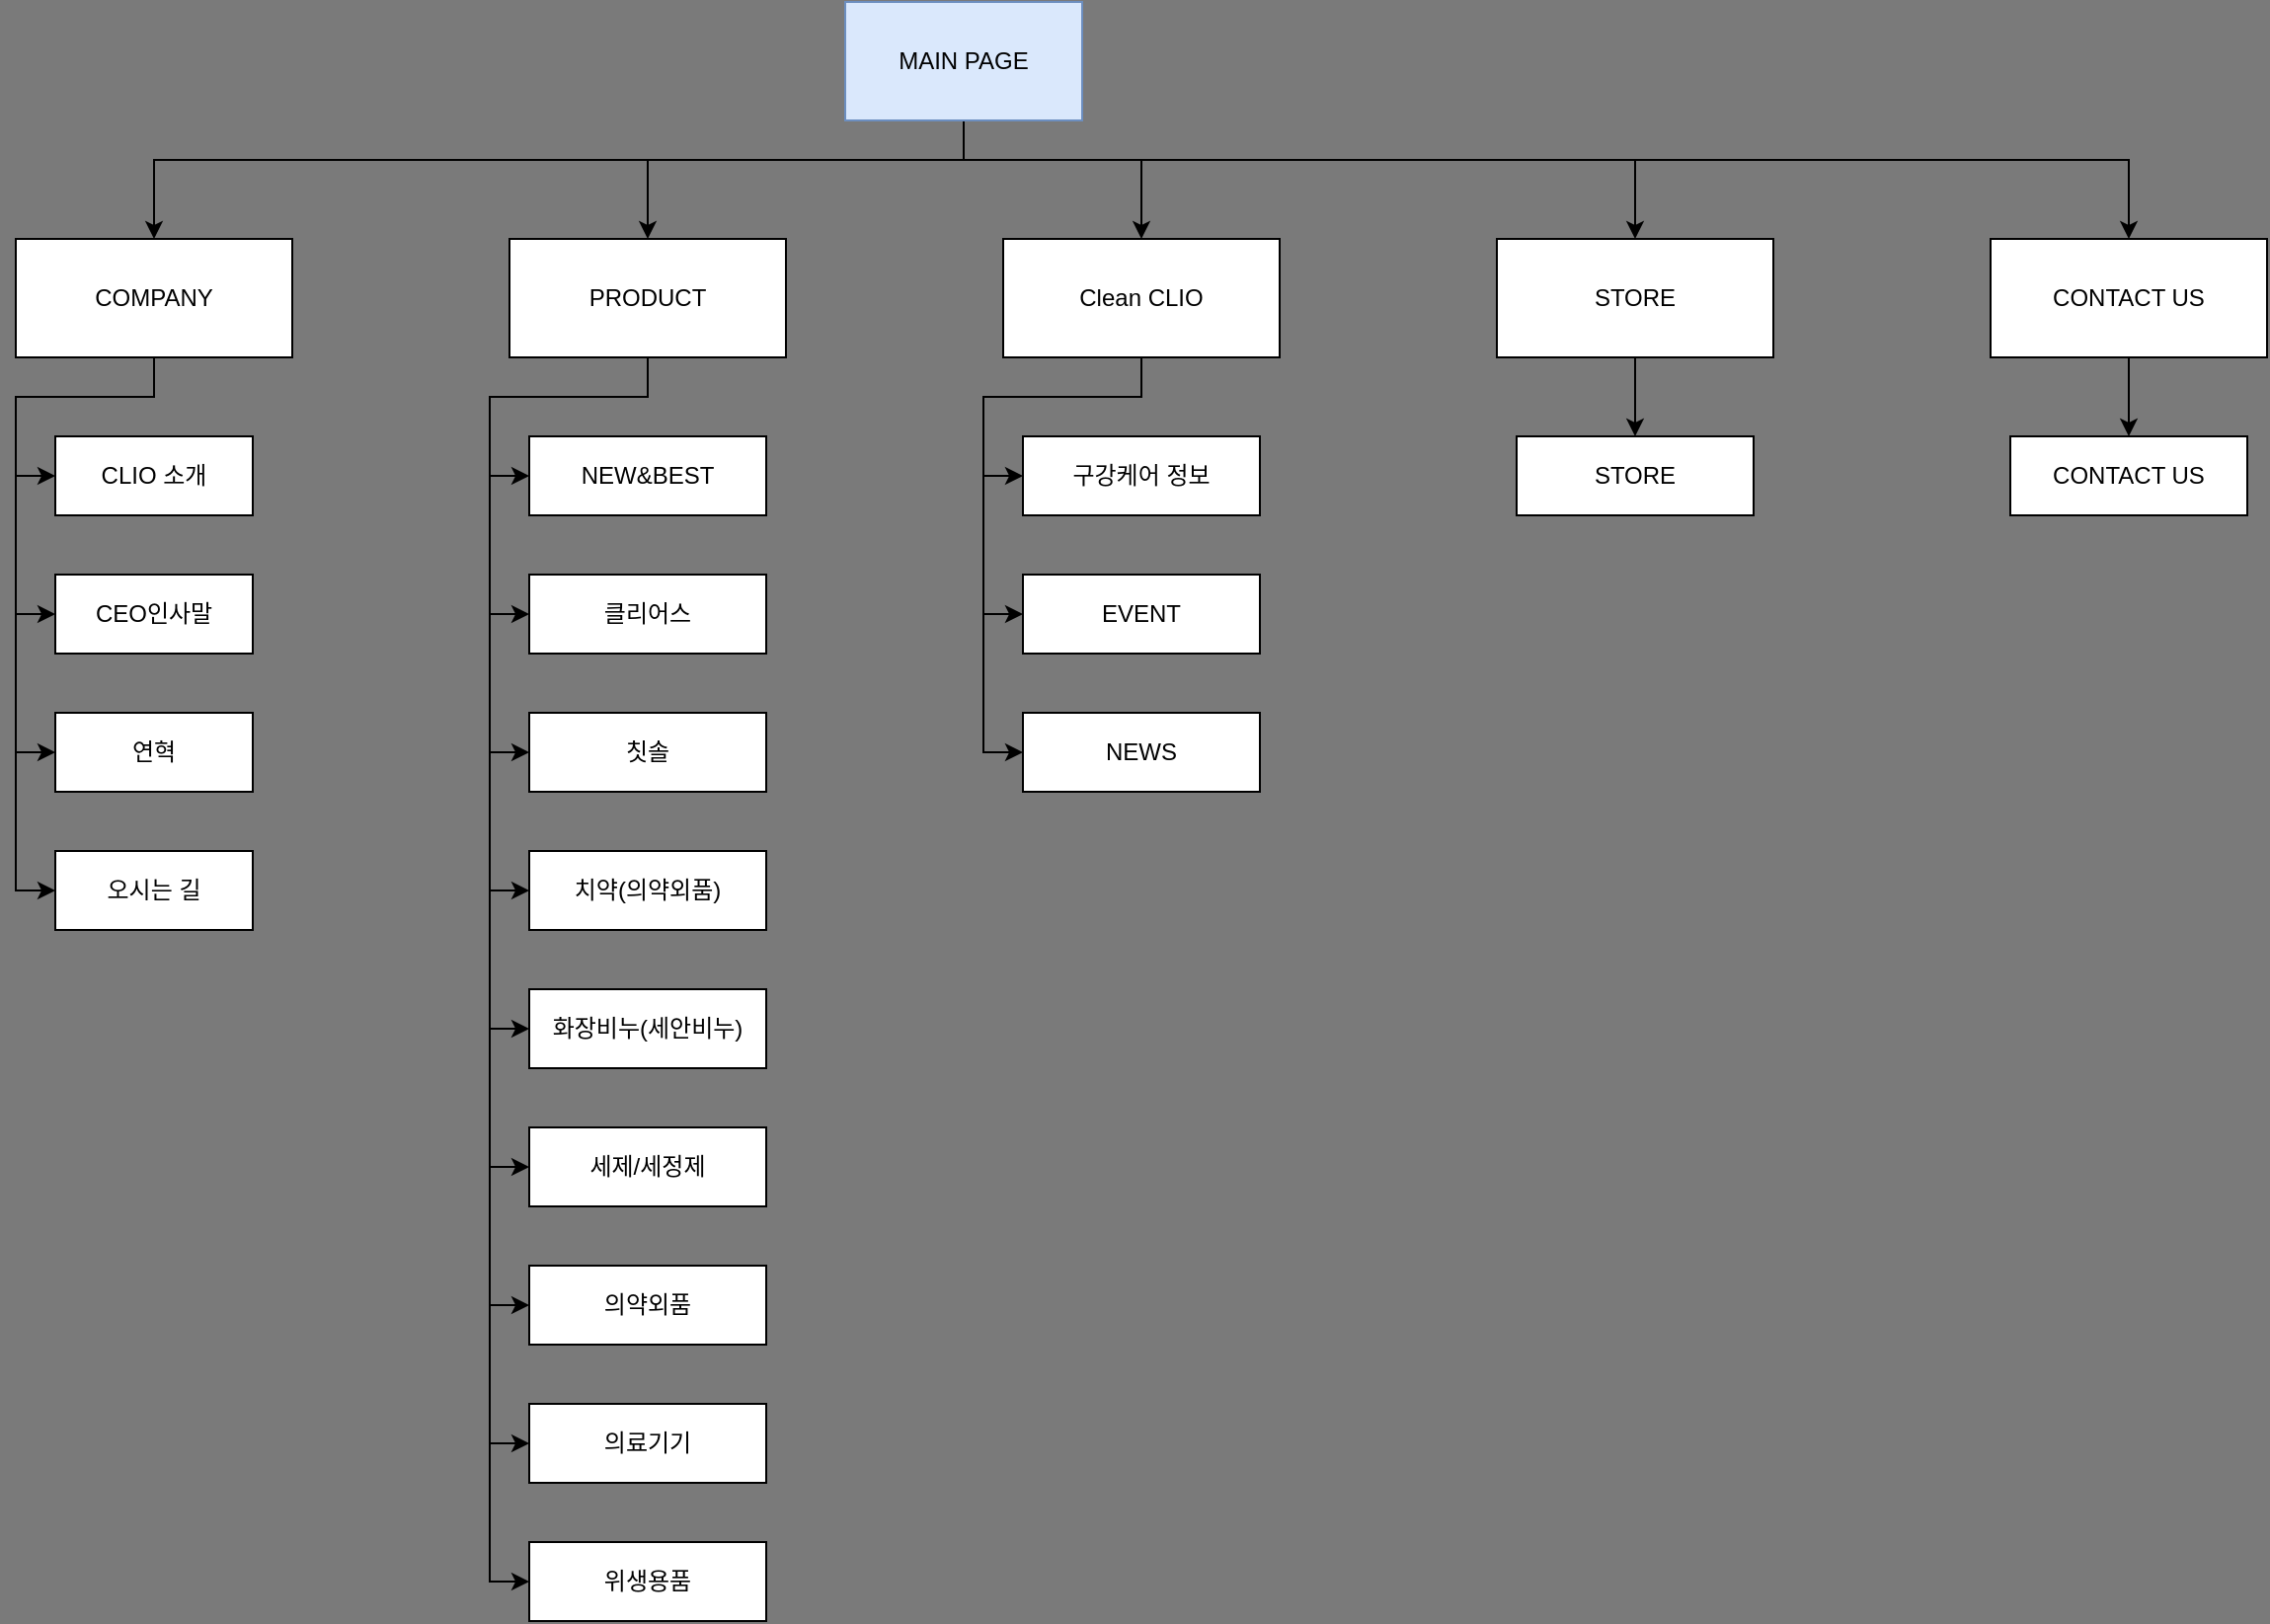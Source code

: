 <mxfile version="18.1.1" type="device" pages="2"><diagram id="UPerjaAJU0TLOJrHV3h9" name="Page-1"><mxGraphModel dx="4278" dy="883" grid="1" gridSize="10" guides="1" tooltips="1" connect="1" arrows="1" fold="1" page="1" pageScale="1" pageWidth="3300" pageHeight="4681" background="#7A7A7A" math="0" shadow="0"><root><mxCell id="0"/><mxCell id="1" parent="0"/><mxCell id="fUe1rjN4uqkewNRcmG1f-87" style="edgeStyle=orthogonalEdgeStyle;rounded=0;jumpStyle=none;orthogonalLoop=1;jettySize=auto;html=1;entryX=0.5;entryY=0;entryDx=0;entryDy=0;strokeWidth=1;" edge="1" parent="1" source="fUe1rjN4uqkewNRcmG1f-1" target="fUe1rjN4uqkewNRcmG1f-4"><mxGeometry relative="1" as="geometry"><Array as="points"><mxPoint x="460" y="120"/><mxPoint x="50" y="120"/></Array></mxGeometry></mxCell><mxCell id="fUe1rjN4uqkewNRcmG1f-88" style="edgeStyle=orthogonalEdgeStyle;rounded=0;jumpStyle=none;orthogonalLoop=1;jettySize=auto;html=1;entryX=0.5;entryY=0;entryDx=0;entryDy=0;strokeWidth=1;" edge="1" parent="1" source="fUe1rjN4uqkewNRcmG1f-1" target="fUe1rjN4uqkewNRcmG1f-5"><mxGeometry relative="1" as="geometry"><Array as="points"><mxPoint x="460" y="120"/><mxPoint x="300" y="120"/></Array></mxGeometry></mxCell><mxCell id="fUe1rjN4uqkewNRcmG1f-89" style="edgeStyle=orthogonalEdgeStyle;rounded=0;jumpStyle=none;orthogonalLoop=1;jettySize=auto;html=1;entryX=0.5;entryY=0;entryDx=0;entryDy=0;strokeWidth=1;" edge="1" parent="1" source="fUe1rjN4uqkewNRcmG1f-1" target="fUe1rjN4uqkewNRcmG1f-6"><mxGeometry relative="1" as="geometry"><Array as="points"><mxPoint x="460" y="120"/><mxPoint x="550" y="120"/></Array></mxGeometry></mxCell><mxCell id="fUe1rjN4uqkewNRcmG1f-90" style="edgeStyle=orthogonalEdgeStyle;rounded=0;jumpStyle=none;orthogonalLoop=1;jettySize=auto;html=1;strokeWidth=1;" edge="1" parent="1" source="fUe1rjN4uqkewNRcmG1f-1" target="fUe1rjN4uqkewNRcmG1f-8"><mxGeometry relative="1" as="geometry"><Array as="points"><mxPoint x="460" y="120"/><mxPoint x="800" y="120"/></Array></mxGeometry></mxCell><mxCell id="fUe1rjN4uqkewNRcmG1f-91" style="edgeStyle=orthogonalEdgeStyle;rounded=0;jumpStyle=none;orthogonalLoop=1;jettySize=auto;html=1;entryX=0.5;entryY=0;entryDx=0;entryDy=0;strokeWidth=1;" edge="1" parent="1" source="fUe1rjN4uqkewNRcmG1f-1" target="fUe1rjN4uqkewNRcmG1f-9"><mxGeometry relative="1" as="geometry"><Array as="points"><mxPoint x="460" y="120"/><mxPoint x="1050" y="120"/></Array></mxGeometry></mxCell><mxCell id="fUe1rjN4uqkewNRcmG1f-1" value="MAIN PAGE" style="rounded=0;whiteSpace=wrap;html=1;fillColor=#dae8fc;strokeColor=#6c8ebf;" vertex="1" parent="1"><mxGeometry x="400" y="40" width="120" height="60" as="geometry"/></mxCell><mxCell id="fUe1rjN4uqkewNRcmG1f-51" style="edgeStyle=orthogonalEdgeStyle;rounded=0;orthogonalLoop=1;jettySize=auto;html=1;entryX=0;entryY=0.5;entryDx=0;entryDy=0;" edge="1" parent="1" source="fUe1rjN4uqkewNRcmG1f-4" target="fUe1rjN4uqkewNRcmG1f-10"><mxGeometry relative="1" as="geometry"/></mxCell><mxCell id="fUe1rjN4uqkewNRcmG1f-52" style="edgeStyle=orthogonalEdgeStyle;rounded=0;orthogonalLoop=1;jettySize=auto;html=1;entryX=0;entryY=0.5;entryDx=0;entryDy=0;" edge="1" parent="1" source="fUe1rjN4uqkewNRcmG1f-4" target="fUe1rjN4uqkewNRcmG1f-23"><mxGeometry relative="1" as="geometry"><Array as="points"><mxPoint x="50" y="240"/><mxPoint x="-20" y="240"/><mxPoint x="-20" y="350"/></Array></mxGeometry></mxCell><mxCell id="fUe1rjN4uqkewNRcmG1f-54" style="edgeStyle=orthogonalEdgeStyle;rounded=0;orthogonalLoop=1;jettySize=auto;html=1;entryX=0;entryY=0.5;entryDx=0;entryDy=0;" edge="1" parent="1" source="fUe1rjN4uqkewNRcmG1f-4" target="fUe1rjN4uqkewNRcmG1f-24"><mxGeometry relative="1" as="geometry"><Array as="points"><mxPoint x="50" y="240"/><mxPoint x="-20" y="240"/><mxPoint x="-20" y="420"/></Array></mxGeometry></mxCell><mxCell id="fUe1rjN4uqkewNRcmG1f-55" style="edgeStyle=orthogonalEdgeStyle;rounded=0;orthogonalLoop=1;jettySize=auto;html=1;entryX=0;entryY=0.5;entryDx=0;entryDy=0;" edge="1" parent="1" source="fUe1rjN4uqkewNRcmG1f-4" target="fUe1rjN4uqkewNRcmG1f-25"><mxGeometry relative="1" as="geometry"><Array as="points"><mxPoint x="50" y="240"/><mxPoint x="-20" y="240"/><mxPoint x="-20" y="490"/></Array></mxGeometry></mxCell><mxCell id="fUe1rjN4uqkewNRcmG1f-4" value="COMPANY" style="rounded=0;whiteSpace=wrap;html=1;" vertex="1" parent="1"><mxGeometry x="-20" y="160" width="140" height="60" as="geometry"/></mxCell><mxCell id="fUe1rjN4uqkewNRcmG1f-59" style="edgeStyle=orthogonalEdgeStyle;rounded=0;orthogonalLoop=1;jettySize=auto;html=1;entryX=0;entryY=0.5;entryDx=0;entryDy=0;" edge="1" parent="1" source="fUe1rjN4uqkewNRcmG1f-5" target="fUe1rjN4uqkewNRcmG1f-20"><mxGeometry relative="1" as="geometry"/></mxCell><mxCell id="fUe1rjN4uqkewNRcmG1f-61" style="edgeStyle=orthogonalEdgeStyle;rounded=0;orthogonalLoop=1;jettySize=auto;html=1;entryX=0;entryY=0.5;entryDx=0;entryDy=0;" edge="1" parent="1" source="fUe1rjN4uqkewNRcmG1f-5" target="fUe1rjN4uqkewNRcmG1f-32"><mxGeometry relative="1" as="geometry"><Array as="points"><mxPoint x="300" y="240"/><mxPoint x="220" y="240"/><mxPoint x="220" y="420"/></Array></mxGeometry></mxCell><mxCell id="fUe1rjN4uqkewNRcmG1f-62" style="edgeStyle=orthogonalEdgeStyle;rounded=0;orthogonalLoop=1;jettySize=auto;html=1;entryX=0;entryY=0.5;entryDx=0;entryDy=0;" edge="1" parent="1" source="fUe1rjN4uqkewNRcmG1f-5" target="fUe1rjN4uqkewNRcmG1f-37"><mxGeometry relative="1" as="geometry"><Array as="points"><mxPoint x="300" y="240"/><mxPoint x="220" y="240"/><mxPoint x="220" y="490"/></Array></mxGeometry></mxCell><mxCell id="fUe1rjN4uqkewNRcmG1f-63" style="edgeStyle=orthogonalEdgeStyle;rounded=0;orthogonalLoop=1;jettySize=auto;html=1;entryX=0;entryY=0.5;entryDx=0;entryDy=0;" edge="1" parent="1" source="fUe1rjN4uqkewNRcmG1f-5" target="fUe1rjN4uqkewNRcmG1f-39"><mxGeometry relative="1" as="geometry"><Array as="points"><mxPoint x="300" y="240"/><mxPoint x="220" y="240"/><mxPoint x="220" y="560"/></Array></mxGeometry></mxCell><mxCell id="fUe1rjN4uqkewNRcmG1f-64" style="edgeStyle=orthogonalEdgeStyle;rounded=0;orthogonalLoop=1;jettySize=auto;html=1;entryX=0;entryY=0.5;entryDx=0;entryDy=0;" edge="1" parent="1" source="fUe1rjN4uqkewNRcmG1f-5" target="fUe1rjN4uqkewNRcmG1f-40"><mxGeometry relative="1" as="geometry"><Array as="points"><mxPoint x="300" y="240"/><mxPoint x="220" y="240"/><mxPoint x="220" y="630"/></Array></mxGeometry></mxCell><mxCell id="fUe1rjN4uqkewNRcmG1f-65" style="edgeStyle=orthogonalEdgeStyle;rounded=0;orthogonalLoop=1;jettySize=auto;html=1;entryX=0;entryY=0.5;entryDx=0;entryDy=0;" edge="1" parent="1" source="fUe1rjN4uqkewNRcmG1f-5" target="fUe1rjN4uqkewNRcmG1f-41"><mxGeometry relative="1" as="geometry"><Array as="points"><mxPoint x="300" y="240"/><mxPoint x="220" y="240"/><mxPoint x="220" y="700"/></Array></mxGeometry></mxCell><mxCell id="fUe1rjN4uqkewNRcmG1f-66" style="edgeStyle=orthogonalEdgeStyle;rounded=0;orthogonalLoop=1;jettySize=auto;html=1;entryX=0;entryY=0.5;entryDx=0;entryDy=0;" edge="1" parent="1" source="fUe1rjN4uqkewNRcmG1f-5" target="fUe1rjN4uqkewNRcmG1f-42"><mxGeometry relative="1" as="geometry"><Array as="points"><mxPoint x="300" y="240"/><mxPoint x="220" y="240"/><mxPoint x="220" y="770"/></Array></mxGeometry></mxCell><mxCell id="fUe1rjN4uqkewNRcmG1f-67" style="edgeStyle=orthogonalEdgeStyle;rounded=0;orthogonalLoop=1;jettySize=auto;html=1;entryX=0;entryY=0.5;entryDx=0;entryDy=0;" edge="1" parent="1" source="fUe1rjN4uqkewNRcmG1f-5" target="fUe1rjN4uqkewNRcmG1f-43"><mxGeometry relative="1" as="geometry"><Array as="points"><mxPoint x="300" y="240"/><mxPoint x="220" y="240"/><mxPoint x="220" y="840"/></Array></mxGeometry></mxCell><mxCell id="fUe1rjN4uqkewNRcmG1f-5" value="PRODUCT" style="rounded=0;whiteSpace=wrap;html=1;" vertex="1" parent="1"><mxGeometry x="230" y="160" width="140" height="60" as="geometry"/></mxCell><mxCell id="fUe1rjN4uqkewNRcmG1f-68" style="edgeStyle=orthogonalEdgeStyle;rounded=0;orthogonalLoop=1;jettySize=auto;html=1;entryX=0;entryY=0.5;entryDx=0;entryDy=0;" edge="1" parent="1" source="fUe1rjN4uqkewNRcmG1f-6" target="fUe1rjN4uqkewNRcmG1f-47"><mxGeometry relative="1" as="geometry"/></mxCell><mxCell id="fUe1rjN4uqkewNRcmG1f-69" style="edgeStyle=orthogonalEdgeStyle;rounded=0;orthogonalLoop=1;jettySize=auto;html=1;entryX=0;entryY=0.5;entryDx=0;entryDy=0;" edge="1" parent="1" source="fUe1rjN4uqkewNRcmG1f-6" target="fUe1rjN4uqkewNRcmG1f-48"><mxGeometry relative="1" as="geometry"><Array as="points"><mxPoint x="550" y="240"/><mxPoint x="470" y="240"/><mxPoint x="470" y="350"/></Array></mxGeometry></mxCell><mxCell id="fUe1rjN4uqkewNRcmG1f-70" style="edgeStyle=orthogonalEdgeStyle;rounded=0;orthogonalLoop=1;jettySize=auto;html=1;entryX=0;entryY=0.5;entryDx=0;entryDy=0;" edge="1" parent="1" source="fUe1rjN4uqkewNRcmG1f-6" target="fUe1rjN4uqkewNRcmG1f-49"><mxGeometry relative="1" as="geometry"><Array as="points"><mxPoint x="550" y="240"/><mxPoint x="470" y="240"/><mxPoint x="470" y="420"/></Array></mxGeometry></mxCell><mxCell id="fUe1rjN4uqkewNRcmG1f-6" value="Clean CLIO" style="rounded=0;whiteSpace=wrap;html=1;" vertex="1" parent="1"><mxGeometry x="480" y="160" width="140" height="60" as="geometry"/></mxCell><mxCell id="fUe1rjN4uqkewNRcmG1f-71" value="" style="edgeStyle=orthogonalEdgeStyle;rounded=0;orthogonalLoop=1;jettySize=auto;html=1;" edge="1" parent="1" source="fUe1rjN4uqkewNRcmG1f-8" target="fUe1rjN4uqkewNRcmG1f-57"><mxGeometry relative="1" as="geometry"/></mxCell><mxCell id="fUe1rjN4uqkewNRcmG1f-8" value="STORE" style="rounded=0;whiteSpace=wrap;html=1;" vertex="1" parent="1"><mxGeometry x="730" y="160" width="140" height="60" as="geometry"/></mxCell><mxCell id="fUe1rjN4uqkewNRcmG1f-72" value="" style="edgeStyle=orthogonalEdgeStyle;rounded=0;orthogonalLoop=1;jettySize=auto;html=1;" edge="1" parent="1" source="fUe1rjN4uqkewNRcmG1f-9" target="fUe1rjN4uqkewNRcmG1f-58"><mxGeometry relative="1" as="geometry"/></mxCell><mxCell id="fUe1rjN4uqkewNRcmG1f-9" value="CONTACT US" style="rounded=0;whiteSpace=wrap;html=1;" vertex="1" parent="1"><mxGeometry x="980" y="160" width="140" height="60" as="geometry"/></mxCell><mxCell id="fUe1rjN4uqkewNRcmG1f-10" value="CLIO 소개" style="rounded=0;whiteSpace=wrap;html=1;" vertex="1" parent="1"><mxGeometry y="260" width="100" height="40" as="geometry"/></mxCell><mxCell id="fUe1rjN4uqkewNRcmG1f-20" value="NEW&amp;amp;BEST" style="rounded=0;whiteSpace=wrap;html=1;" vertex="1" parent="1"><mxGeometry x="240" y="260" width="120" height="40" as="geometry"/></mxCell><mxCell id="fUe1rjN4uqkewNRcmG1f-23" value="CEO인사말" style="rounded=0;whiteSpace=wrap;html=1;" vertex="1" parent="1"><mxGeometry y="330" width="100" height="40" as="geometry"/></mxCell><mxCell id="fUe1rjN4uqkewNRcmG1f-24" value="연혁" style="rounded=0;whiteSpace=wrap;html=1;" vertex="1" parent="1"><mxGeometry y="400" width="100" height="40" as="geometry"/></mxCell><mxCell id="fUe1rjN4uqkewNRcmG1f-25" value="오시는 길" style="rounded=0;whiteSpace=wrap;html=1;" vertex="1" parent="1"><mxGeometry y="470" width="100" height="40" as="geometry"/></mxCell><mxCell id="fUe1rjN4uqkewNRcmG1f-30" value="클리어스" style="rounded=0;whiteSpace=wrap;html=1;" vertex="1" parent="1"><mxGeometry x="240" y="330" width="120" height="40" as="geometry"/></mxCell><mxCell id="fUe1rjN4uqkewNRcmG1f-32" value="칫솔" style="rounded=0;whiteSpace=wrap;html=1;" vertex="1" parent="1"><mxGeometry x="240" y="400" width="120" height="40" as="geometry"/></mxCell><mxCell id="fUe1rjN4uqkewNRcmG1f-37" value="치약(의약외품)" style="rounded=0;whiteSpace=wrap;html=1;" vertex="1" parent="1"><mxGeometry x="240" y="470" width="120" height="40" as="geometry"/></mxCell><mxCell id="fUe1rjN4uqkewNRcmG1f-39" value="화장비누(세안비누)" style="rounded=0;whiteSpace=wrap;html=1;" vertex="1" parent="1"><mxGeometry x="240" y="540" width="120" height="40" as="geometry"/></mxCell><mxCell id="fUe1rjN4uqkewNRcmG1f-40" value="세제/세정제" style="rounded=0;whiteSpace=wrap;html=1;" vertex="1" parent="1"><mxGeometry x="240" y="610" width="120" height="40" as="geometry"/></mxCell><mxCell id="fUe1rjN4uqkewNRcmG1f-41" value="의약외품" style="rounded=0;whiteSpace=wrap;html=1;" vertex="1" parent="1"><mxGeometry x="240" y="680" width="120" height="40" as="geometry"/></mxCell><mxCell id="fUe1rjN4uqkewNRcmG1f-42" value="의료기기" style="rounded=0;whiteSpace=wrap;html=1;" vertex="1" parent="1"><mxGeometry x="240" y="750" width="120" height="40" as="geometry"/></mxCell><mxCell id="fUe1rjN4uqkewNRcmG1f-43" value="위생용품" style="rounded=0;whiteSpace=wrap;html=1;" vertex="1" parent="1"><mxGeometry x="240" y="820" width="120" height="40" as="geometry"/></mxCell><mxCell id="fUe1rjN4uqkewNRcmG1f-47" value="구강케어 정보" style="rounded=0;whiteSpace=wrap;html=1;" vertex="1" parent="1"><mxGeometry x="490" y="260" width="120" height="40" as="geometry"/></mxCell><mxCell id="fUe1rjN4uqkewNRcmG1f-48" value="EVENT" style="rounded=0;whiteSpace=wrap;html=1;" vertex="1" parent="1"><mxGeometry x="490" y="330" width="120" height="40" as="geometry"/></mxCell><mxCell id="fUe1rjN4uqkewNRcmG1f-49" value="NEWS" style="rounded=0;whiteSpace=wrap;html=1;" vertex="1" parent="1"><mxGeometry x="490" y="400" width="120" height="40" as="geometry"/></mxCell><mxCell id="fUe1rjN4uqkewNRcmG1f-57" value="STORE" style="rounded=0;whiteSpace=wrap;html=1;" vertex="1" parent="1"><mxGeometry x="740" y="260" width="120" height="40" as="geometry"/></mxCell><mxCell id="fUe1rjN4uqkewNRcmG1f-58" value="CONTACT US" style="rounded=0;whiteSpace=wrap;html=1;" vertex="1" parent="1"><mxGeometry x="990" y="260" width="120" height="40" as="geometry"/></mxCell><mxCell id="fUe1rjN4uqkewNRcmG1f-60" style="edgeStyle=orthogonalEdgeStyle;rounded=0;orthogonalLoop=1;jettySize=auto;html=1;entryX=0;entryY=0.5;entryDx=0;entryDy=0;" edge="1" parent="1" target="fUe1rjN4uqkewNRcmG1f-30"><mxGeometry relative="1" as="geometry"><mxPoint x="300" y="230" as="sourcePoint"/><mxPoint x="250" y="290" as="targetPoint"/><Array as="points"><mxPoint x="300" y="240"/><mxPoint x="220" y="240"/><mxPoint x="220" y="350"/></Array></mxGeometry></mxCell></root></mxGraphModel></diagram><diagram id="8qsaYse7nArk7P5tjz-q" name="Page-2"><mxGraphModel dx="782" dy="706" grid="1" gridSize="10" guides="1" tooltips="1" connect="1" arrows="1" fold="1" page="1" pageScale="1" pageWidth="827" pageHeight="1169" background="#C7C7C7" math="0" shadow="0"><root><mxCell id="0"/><mxCell id="1" parent="0"/><mxCell id="kPQ3vxoqeOFJiJ45iIJn-2" value="" style="rounded=0;whiteSpace=wrap;html=1;strokeWidth=2;opacity=35;strokeColor=#FF0000;" vertex="1" parent="1"><mxGeometry x="160" y="120" width="480" height="800" as="geometry"/></mxCell><mxCell id="kPQ3vxoqeOFJiJ45iIJn-1" value="&lt;font style=&quot;font-size: 18px;&quot;&gt;VISUAL BANNER&lt;/font&gt;" style="rounded=0;whiteSpace=wrap;html=1;strokeWidth=2;" vertex="1" parent="1"><mxGeometry x="160" y="120" width="480" height="250" as="geometry"/></mxCell><mxCell id="kPQ3vxoqeOFJiJ45iIJn-3" value="" style="shape=collate;whiteSpace=wrap;html=1;fontSize=18;strokeColor=#FF0000;strokeWidth=2;opacity=35;direction=south;" vertex="1" parent="1"><mxGeometry x="160" y="120" width="480" height="250" as="geometry"/></mxCell><mxCell id="kPQ3vxoqeOFJiJ45iIJn-5" value="" style="rounded=0;whiteSpace=wrap;html=1;fontSize=18;strokeColor=#000000;strokeWidth=2;" vertex="1" parent="1"><mxGeometry x="160" y="370" width="480" height="200" as="geometry"/></mxCell><mxCell id="kPQ3vxoqeOFJiJ45iIJn-4" value="" style="rounded=0;whiteSpace=wrap;html=1;fontSize=18;strokeWidth=2;" vertex="1" parent="1"><mxGeometry x="180" y="405" width="440" height="130" as="geometry"/></mxCell></root></mxGraphModel></diagram></mxfile>